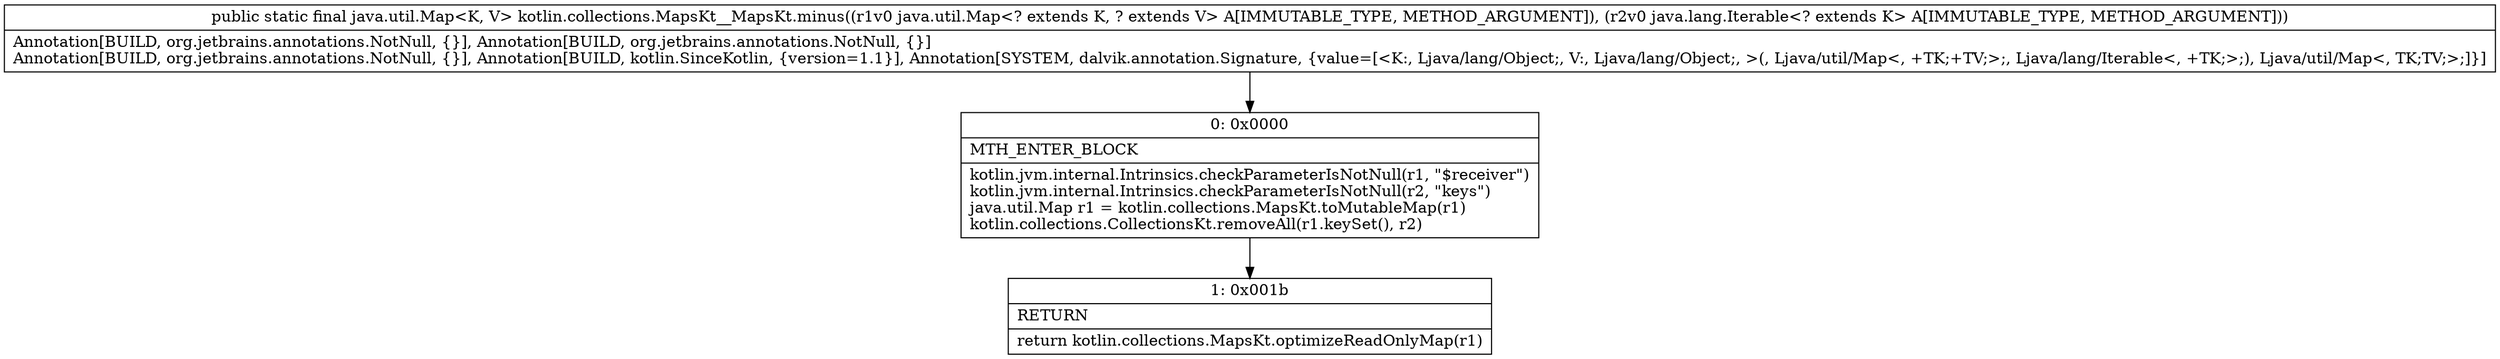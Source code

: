 digraph "CFG forkotlin.collections.MapsKt__MapsKt.minus(Ljava\/util\/Map;Ljava\/lang\/Iterable;)Ljava\/util\/Map;" {
Node_0 [shape=record,label="{0\:\ 0x0000|MTH_ENTER_BLOCK\l|kotlin.jvm.internal.Intrinsics.checkParameterIsNotNull(r1, \"$receiver\")\lkotlin.jvm.internal.Intrinsics.checkParameterIsNotNull(r2, \"keys\")\ljava.util.Map r1 = kotlin.collections.MapsKt.toMutableMap(r1)\lkotlin.collections.CollectionsKt.removeAll(r1.keySet(), r2)\l}"];
Node_1 [shape=record,label="{1\:\ 0x001b|RETURN\l|return kotlin.collections.MapsKt.optimizeReadOnlyMap(r1)\l}"];
MethodNode[shape=record,label="{public static final java.util.Map\<K, V\> kotlin.collections.MapsKt__MapsKt.minus((r1v0 java.util.Map\<? extends K, ? extends V\> A[IMMUTABLE_TYPE, METHOD_ARGUMENT]), (r2v0 java.lang.Iterable\<? extends K\> A[IMMUTABLE_TYPE, METHOD_ARGUMENT]))  | Annotation[BUILD, org.jetbrains.annotations.NotNull, \{\}], Annotation[BUILD, org.jetbrains.annotations.NotNull, \{\}]\lAnnotation[BUILD, org.jetbrains.annotations.NotNull, \{\}], Annotation[BUILD, kotlin.SinceKotlin, \{version=1.1\}], Annotation[SYSTEM, dalvik.annotation.Signature, \{value=[\<K:, Ljava\/lang\/Object;, V:, Ljava\/lang\/Object;, \>(, Ljava\/util\/Map\<, +TK;+TV;\>;, Ljava\/lang\/Iterable\<, +TK;\>;), Ljava\/util\/Map\<, TK;TV;\>;]\}]\l}"];
MethodNode -> Node_0;
Node_0 -> Node_1;
}


